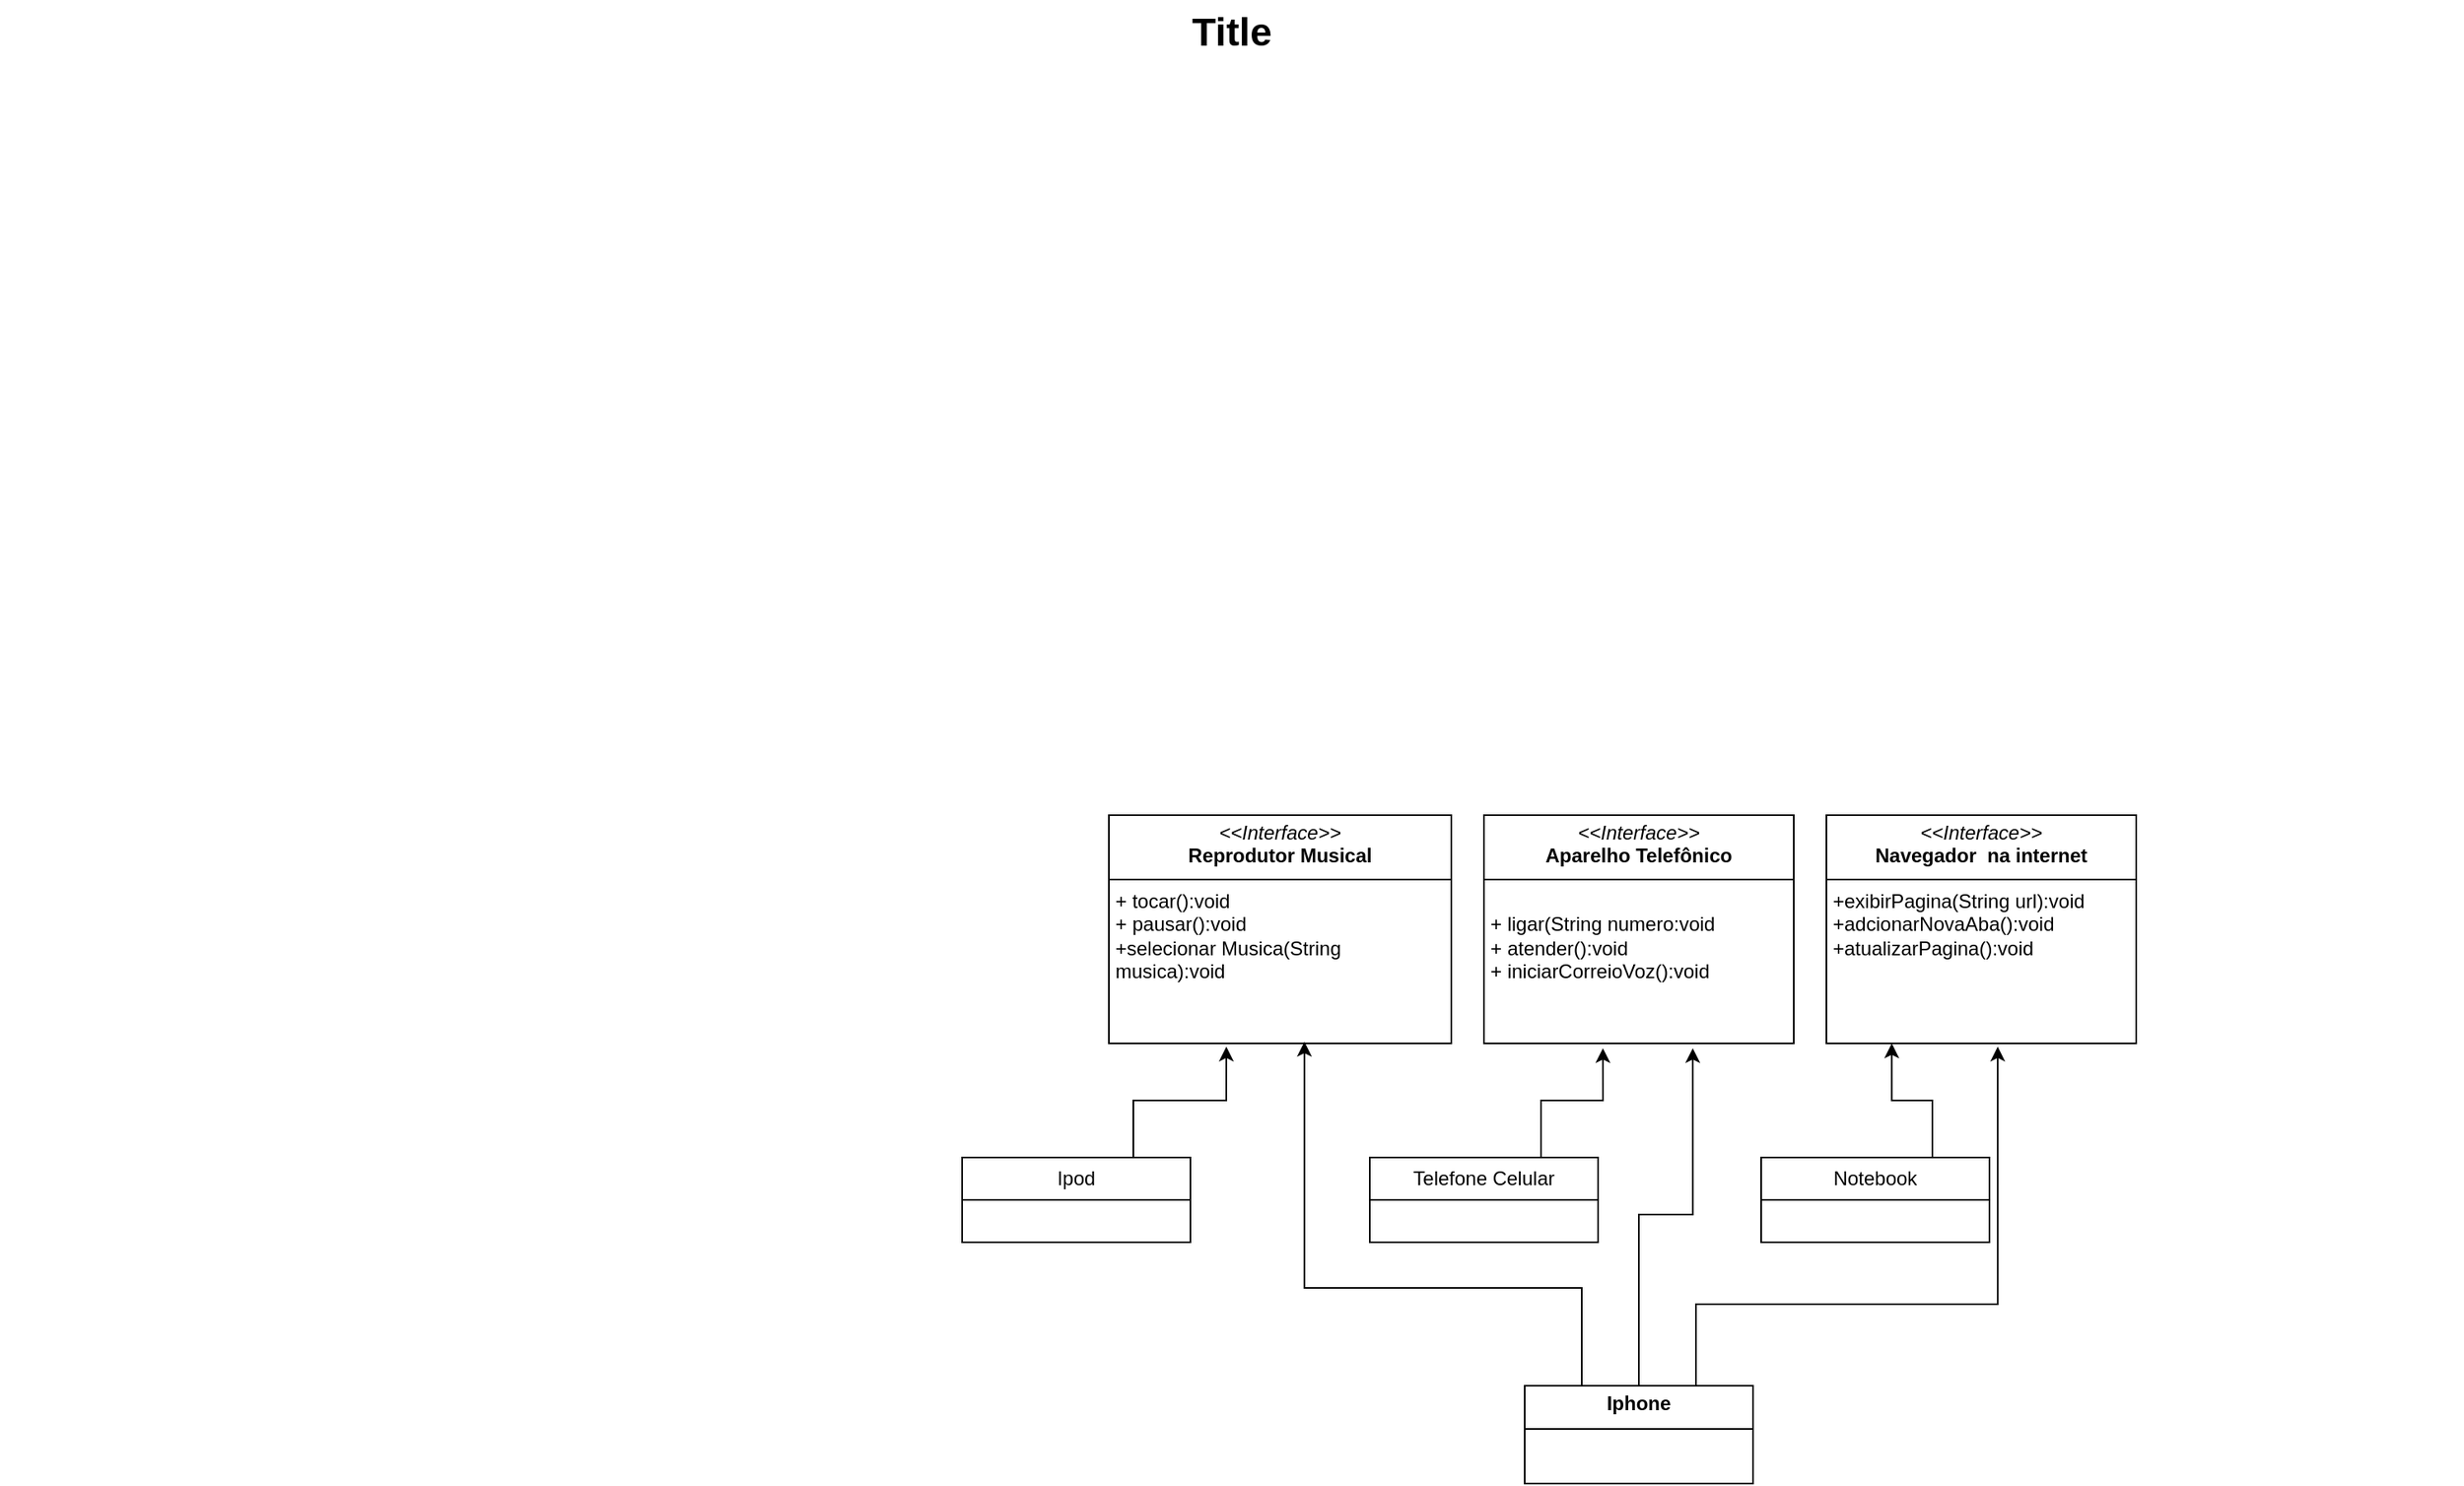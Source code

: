 <mxfile version="24.7.7">
  <diagram name="Page-1" id="929967ad-93f9-6ef4-fab6-5d389245f69c">
    <mxGraphModel dx="880" dy="468" grid="1" gridSize="10" guides="1" tooltips="1" connect="1" arrows="1" fold="1" page="1" pageScale="1.5" pageWidth="1169" pageHeight="826" background="none" math="0" shadow="0">
      <root>
        <mxCell id="0" style=";html=1;" />
        <mxCell id="1" style=";html=1;" parent="0" />
        <mxCell id="1672d66443f91eb5-23" value="Title" style="text;strokeColor=none;fillColor=none;html=1;fontSize=24;fontStyle=1;verticalAlign=middle;align=center;" parent="1" vertex="1">
          <mxGeometry x="120" y="40" width="1510" height="40" as="geometry" />
        </mxCell>
        <mxCell id="XIb_hyWD69K7UlW1Sp4F-5" value="&lt;p style=&quot;margin:0px;margin-top:4px;text-align:center;&quot;&gt;&lt;i&gt;&amp;lt;&amp;lt;Interface&amp;gt;&amp;gt;&lt;/i&gt;&lt;br&gt;&lt;b&gt;Reprodutor Musical&lt;/b&gt;&lt;/p&gt;&lt;hr size=&quot;1&quot; style=&quot;border-style:solid;&quot;&gt;&lt;p style=&quot;margin:0px;margin-left:4px;&quot;&gt;+ tocar():void&lt;br&gt;+ pausar():void&lt;/p&gt;&lt;p style=&quot;margin:0px;margin-left:4px;&quot;&gt;+selecionar Musica(String&amp;nbsp; musica):void&lt;/p&gt;&lt;p style=&quot;margin:0px;margin-left:4px;&quot;&gt;&lt;br&gt;&lt;/p&gt;" style="verticalAlign=top;align=left;overflow=fill;html=1;whiteSpace=wrap;" vertex="1" parent="1">
          <mxGeometry x="800" y="540" width="210" height="140" as="geometry" />
        </mxCell>
        <mxCell id="XIb_hyWD69K7UlW1Sp4F-6" value="&lt;p style=&quot;margin:0px;margin-top:4px;text-align:center;&quot;&gt;&lt;i&gt;&amp;lt;&amp;lt;Interface&amp;gt;&amp;gt;&lt;/i&gt;&lt;br&gt;&lt;b&gt;Aparelho Telefônico&lt;/b&gt;&lt;/p&gt;&lt;hr size=&quot;1&quot; style=&quot;border-style:solid;&quot;&gt;&lt;p style=&quot;margin:0px;margin-left:4px;&quot;&gt;&lt;br&gt;&lt;/p&gt;&lt;p style=&quot;margin:0px;margin-left:4px;&quot;&gt;+ ligar(String numero:void&lt;br&gt;+ atender():void&lt;/p&gt;&lt;p style=&quot;margin:0px;margin-left:4px;&quot;&gt;+ iniciarCorreioVoz():void&lt;/p&gt;" style="verticalAlign=top;align=left;overflow=fill;html=1;whiteSpace=wrap;" vertex="1" parent="1">
          <mxGeometry x="1030" y="540" width="190" height="140" as="geometry" />
        </mxCell>
        <mxCell id="XIb_hyWD69K7UlW1Sp4F-7" value="&lt;p style=&quot;margin:0px;margin-top:4px;text-align:center;&quot;&gt;&lt;i&gt;&amp;lt;&amp;lt;Interface&amp;gt;&amp;gt;&lt;/i&gt;&lt;br&gt;&lt;b&gt;Navegador&amp;nbsp; na internet&lt;/b&gt;&lt;/p&gt;&lt;hr size=&quot;1&quot; style=&quot;border-style:solid;&quot;&gt;&lt;p style=&quot;margin:0px;margin-left:4px;&quot;&gt;+exibirPagina(String url):void&lt;/p&gt;&lt;p style=&quot;margin:0px;margin-left:4px;&quot;&gt;+adcionarNovaAba():void&lt;/p&gt;&lt;p style=&quot;margin:0px;margin-left:4px;&quot;&gt;+atualizarPagina():void&lt;/p&gt;" style="verticalAlign=top;align=left;overflow=fill;html=1;whiteSpace=wrap;" vertex="1" parent="1">
          <mxGeometry x="1240" y="540" width="190" height="140" as="geometry" />
        </mxCell>
        <mxCell id="XIb_hyWD69K7UlW1Sp4F-12" value="" style="line;strokeWidth=1;fillColor=none;align=left;verticalAlign=middle;spacingTop=-1;spacingLeft=3;spacingRight=3;rotatable=0;labelPosition=right;points=[];portConstraint=eastwest;strokeColor=inherit;" vertex="1" parent="1">
          <mxGeometry x="840" y="770" width="160" height="60" as="geometry" />
        </mxCell>
        <mxCell id="XIb_hyWD69K7UlW1Sp4F-27" style="edgeStyle=orthogonalEdgeStyle;rounded=0;orthogonalLoop=1;jettySize=auto;html=1;exitX=0.75;exitY=0;exitDx=0;exitDy=0;entryX=0.343;entryY=1.014;entryDx=0;entryDy=0;entryPerimeter=0;" edge="1" parent="1" source="XIb_hyWD69K7UlW1Sp4F-19" target="XIb_hyWD69K7UlW1Sp4F-5">
          <mxGeometry relative="1" as="geometry">
            <mxPoint x="870" y="690" as="targetPoint" />
          </mxGeometry>
        </mxCell>
        <mxCell id="XIb_hyWD69K7UlW1Sp4F-19" value="Ipod" style="swimlane;fontStyle=0;childLayout=stackLayout;horizontal=1;startSize=26;fillColor=none;horizontalStack=0;resizeParent=1;resizeParentMax=0;resizeLast=0;collapsible=1;marginBottom=0;whiteSpace=wrap;html=1;" vertex="1" parent="1">
          <mxGeometry x="710" y="750" width="140" height="52" as="geometry" />
        </mxCell>
        <mxCell id="XIb_hyWD69K7UlW1Sp4F-28" value="Telefone Celular" style="swimlane;fontStyle=0;childLayout=stackLayout;horizontal=1;startSize=26;fillColor=none;horizontalStack=0;resizeParent=1;resizeParentMax=0;resizeLast=0;collapsible=1;marginBottom=0;whiteSpace=wrap;html=1;" vertex="1" parent="1">
          <mxGeometry x="960" y="750" width="140" height="52" as="geometry" />
        </mxCell>
        <mxCell id="XIb_hyWD69K7UlW1Sp4F-30" style="edgeStyle=orthogonalEdgeStyle;rounded=0;orthogonalLoop=1;jettySize=auto;html=1;exitX=0.75;exitY=0;exitDx=0;exitDy=0;entryX=0.384;entryY=1.021;entryDx=0;entryDy=0;entryPerimeter=0;" edge="1" parent="1" source="XIb_hyWD69K7UlW1Sp4F-28" target="XIb_hyWD69K7UlW1Sp4F-6">
          <mxGeometry relative="1" as="geometry" />
        </mxCell>
        <mxCell id="XIb_hyWD69K7UlW1Sp4F-31" value="Notebook" style="swimlane;fontStyle=0;childLayout=stackLayout;horizontal=1;startSize=26;fillColor=none;horizontalStack=0;resizeParent=1;resizeParentMax=0;resizeLast=0;collapsible=1;marginBottom=0;whiteSpace=wrap;html=1;" vertex="1" parent="1">
          <mxGeometry x="1200" y="750" width="140" height="52" as="geometry" />
        </mxCell>
        <mxCell id="XIb_hyWD69K7UlW1Sp4F-32" style="edgeStyle=orthogonalEdgeStyle;rounded=0;orthogonalLoop=1;jettySize=auto;html=1;exitX=0.75;exitY=0;exitDx=0;exitDy=0;entryX=0.211;entryY=1;entryDx=0;entryDy=0;entryPerimeter=0;" edge="1" parent="1" source="XIb_hyWD69K7UlW1Sp4F-31" target="XIb_hyWD69K7UlW1Sp4F-7">
          <mxGeometry relative="1" as="geometry" />
        </mxCell>
        <mxCell id="XIb_hyWD69K7UlW1Sp4F-33" value="&lt;p style=&quot;margin:0px;margin-top:4px;text-align:center;&quot;&gt;&lt;b&gt;Iphone&lt;/b&gt;&lt;/p&gt;&lt;div style=&quot;height:2px;&quot;&gt;&lt;/div&gt;&lt;hr size=&quot;1&quot; style=&quot;border-style:solid;&quot;&gt;&lt;div style=&quot;height:2px;&quot;&gt;&lt;/div&gt;" style="verticalAlign=top;align=left;overflow=fill;html=1;whiteSpace=wrap;" vertex="1" parent="1">
          <mxGeometry x="1055" y="890" width="140" height="60" as="geometry" />
        </mxCell>
        <mxCell id="XIb_hyWD69K7UlW1Sp4F-34" style="edgeStyle=orthogonalEdgeStyle;rounded=0;orthogonalLoop=1;jettySize=auto;html=1;exitX=0.25;exitY=0;exitDx=0;exitDy=0;entryX=0.571;entryY=0.993;entryDx=0;entryDy=0;entryPerimeter=0;" edge="1" parent="1" source="XIb_hyWD69K7UlW1Sp4F-33" target="XIb_hyWD69K7UlW1Sp4F-5">
          <mxGeometry relative="1" as="geometry">
            <Array as="points">
              <mxPoint x="1090" y="830" />
              <mxPoint x="920" y="830" />
            </Array>
          </mxGeometry>
        </mxCell>
        <mxCell id="XIb_hyWD69K7UlW1Sp4F-35" style="edgeStyle=orthogonalEdgeStyle;rounded=0;orthogonalLoop=1;jettySize=auto;html=1;exitX=0.5;exitY=0;exitDx=0;exitDy=0;entryX=0.674;entryY=1.021;entryDx=0;entryDy=0;entryPerimeter=0;" edge="1" parent="1" source="XIb_hyWD69K7UlW1Sp4F-33" target="XIb_hyWD69K7UlW1Sp4F-6">
          <mxGeometry relative="1" as="geometry" />
        </mxCell>
        <mxCell id="XIb_hyWD69K7UlW1Sp4F-36" style="edgeStyle=orthogonalEdgeStyle;rounded=0;orthogonalLoop=1;jettySize=auto;html=1;exitX=0.75;exitY=0;exitDx=0;exitDy=0;entryX=0.553;entryY=1.014;entryDx=0;entryDy=0;entryPerimeter=0;" edge="1" parent="1" source="XIb_hyWD69K7UlW1Sp4F-33" target="XIb_hyWD69K7UlW1Sp4F-7">
          <mxGeometry relative="1" as="geometry">
            <Array as="points">
              <mxPoint x="1160" y="840" />
              <mxPoint x="1345" y="840" />
            </Array>
          </mxGeometry>
        </mxCell>
      </root>
    </mxGraphModel>
  </diagram>
</mxfile>
